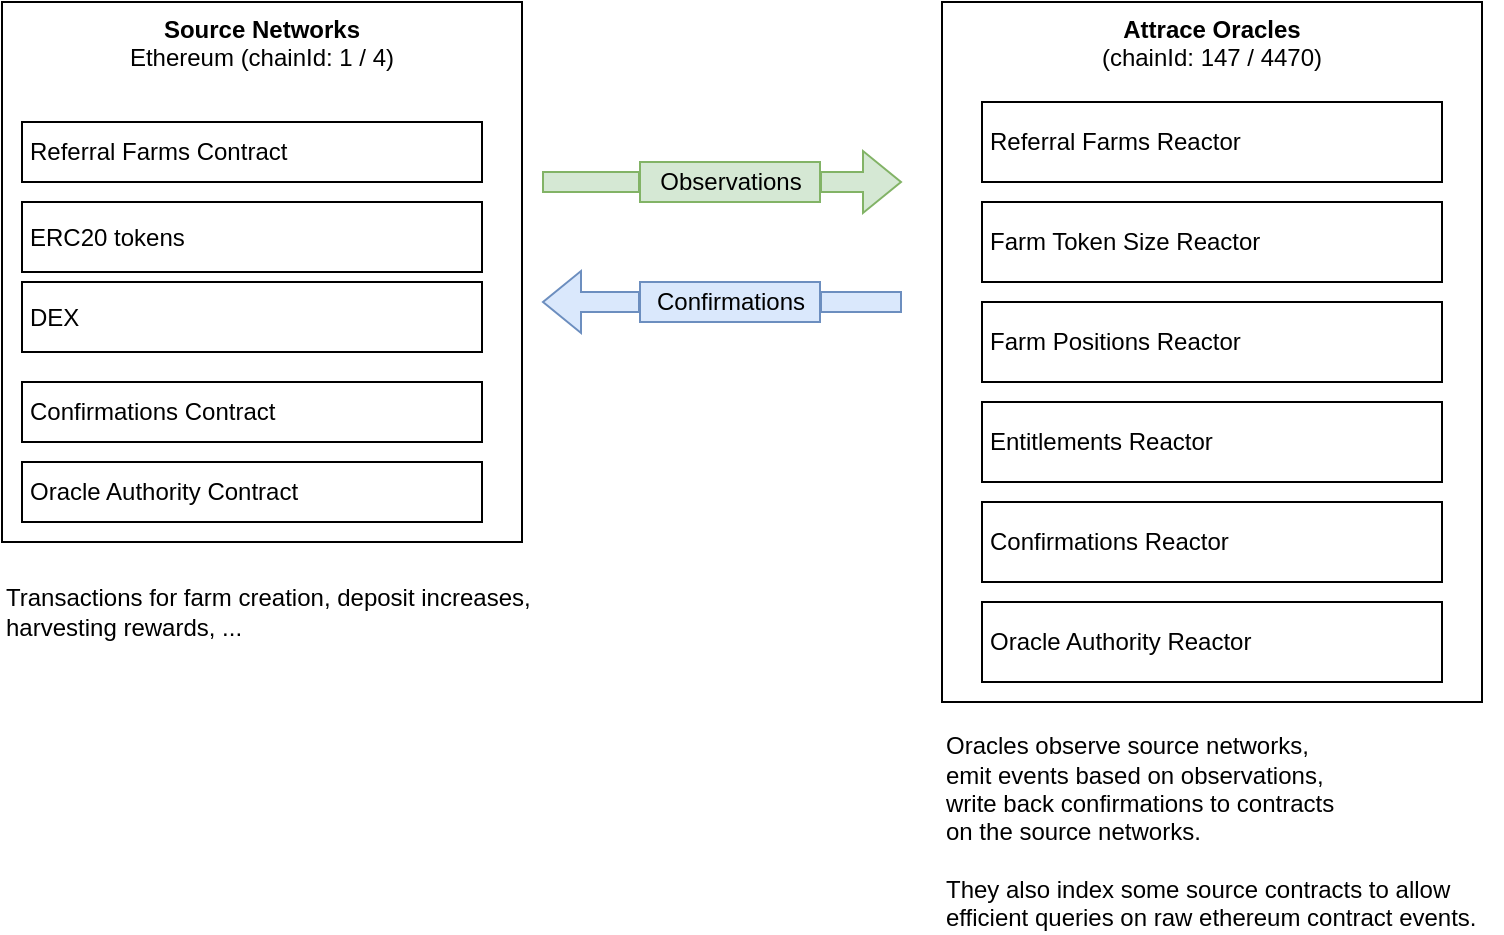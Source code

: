 <mxfile version="19.0.3" type="device"><diagram id="ULmN9h0qDFXqdV1c_-vz" name="Page-1"><mxGraphModel dx="1186" dy="822" grid="1" gridSize="10" guides="1" tooltips="1" connect="1" arrows="1" fold="1" page="1" pageScale="1" pageWidth="827" pageHeight="1169" math="0" shadow="0"><root><mxCell id="0"/><mxCell id="1" parent="0"/><mxCell id="O1G_LPSCYRCFgP_JzIII-1" value="&lt;b&gt;Source Networks&lt;br&gt;&lt;/b&gt;Ethereum (chainId: 1 / 4)" style="rounded=0;whiteSpace=wrap;html=1;verticalAlign=top;align=center;" vertex="1" parent="1"><mxGeometry x="50" y="120" width="260" height="270" as="geometry"/></mxCell><mxCell id="O1G_LPSCYRCFgP_JzIII-2" value="&lt;b&gt;Attrace Oracles&lt;/b&gt;&lt;br&gt;(chainId: 147 / 4470)" style="rounded=0;whiteSpace=wrap;html=1;verticalAlign=top;" vertex="1" parent="1"><mxGeometry x="520" y="120" width="270" height="350" as="geometry"/></mxCell><mxCell id="O1G_LPSCYRCFgP_JzIII-3" value="&lt;span&gt;Referral Farms Contract&lt;br&gt;&lt;/span&gt;" style="rounded=0;whiteSpace=wrap;html=1;align=left;fontStyle=0;spacingLeft=2;" vertex="1" parent="1"><mxGeometry x="60" y="180" width="230" height="30" as="geometry"/></mxCell><mxCell id="O1G_LPSCYRCFgP_JzIII-5" value="Transactions for farm creation, deposit increases, &lt;br&gt;harvesting rewards, ..." style="text;html=1;align=left;verticalAlign=middle;resizable=0;points=[];autosize=1;strokeColor=none;fillColor=none;" vertex="1" parent="1"><mxGeometry x="50" y="410" width="280" height="30" as="geometry"/></mxCell><mxCell id="O1G_LPSCYRCFgP_JzIII-6" value="Oracles observe source networks, &lt;br&gt;emit events based on observations,&lt;br&gt;write back confirmations to contracts&lt;br&gt;on the source networks. &lt;br&gt;&lt;br&gt;They also index some source contracts to allow &lt;br&gt;efficient queries on raw ethereum contract events." style="text;html=1;align=left;verticalAlign=middle;resizable=0;points=[];autosize=1;strokeColor=none;fillColor=none;" vertex="1" parent="1"><mxGeometry x="520" y="485" width="280" height="100" as="geometry"/></mxCell><mxCell id="O1G_LPSCYRCFgP_JzIII-7" value="ERC20 tokens" style="rounded=0;whiteSpace=wrap;html=1;align=left;spacingLeft=2;" vertex="1" parent="1"><mxGeometry x="60" y="220" width="230" height="35" as="geometry"/></mxCell><mxCell id="O1G_LPSCYRCFgP_JzIII-8" value="DEX" style="rounded=0;whiteSpace=wrap;html=1;align=left;spacingLeft=2;" vertex="1" parent="1"><mxGeometry x="60" y="260" width="230" height="35" as="geometry"/></mxCell><mxCell id="O1G_LPSCYRCFgP_JzIII-18" style="edgeStyle=orthogonalEdgeStyle;rounded=0;orthogonalLoop=1;jettySize=auto;html=1;" edge="1" parent="1" source="O1G_LPSCYRCFgP_JzIII-10"><mxGeometry relative="1" as="geometry"><mxPoint x="850" y="320" as="targetPoint"/></mxGeometry></mxCell><mxCell id="O1G_LPSCYRCFgP_JzIII-19" value="Oracles will handle&lt;br&gt;&amp;nbsp;indexing role soon" style="edgeLabel;html=1;align=center;verticalAlign=middle;resizable=0;points=[];" vertex="1" connectable="0" parent="O1G_LPSCYRCFgP_JzIII-18"><mxGeometry x="0.024" y="2" relative="1" as="geometry"><mxPoint as="offset"/></mxGeometry></mxCell><mxCell id="O1G_LPSCYRCFgP_JzIII-11" value="" style="shape=flexArrow;endArrow=classic;html=1;rounded=0;startArrow=none;fillColor=#d5e8d4;strokeColor=#82b366;" edge="1" parent="1" source="O1G_LPSCYRCFgP_JzIII-12"><mxGeometry width="50" height="50" relative="1" as="geometry"><mxPoint x="320" y="210" as="sourcePoint"/><mxPoint x="500" y="210" as="targetPoint"/></mxGeometry></mxCell><mxCell id="O1G_LPSCYRCFgP_JzIII-12" value="Observations" style="text;html=1;align=center;verticalAlign=middle;resizable=0;points=[];autosize=1;strokeColor=#82b366;fillColor=#d5e8d4;" vertex="1" parent="1"><mxGeometry x="369" y="200" width="90" height="20" as="geometry"/></mxCell><mxCell id="O1G_LPSCYRCFgP_JzIII-13" value="" style="shape=flexArrow;endArrow=none;html=1;rounded=0;fillColor=#d5e8d4;strokeColor=#82b366;" edge="1" parent="1" target="O1G_LPSCYRCFgP_JzIII-12"><mxGeometry width="50" height="50" relative="1" as="geometry"><mxPoint x="320" y="210" as="sourcePoint"/><mxPoint x="500" y="210" as="targetPoint"/></mxGeometry></mxCell><mxCell id="O1G_LPSCYRCFgP_JzIII-14" value="" style="shape=flexArrow;endArrow=classic;html=1;rounded=0;startArrow=none;fillColor=#dae8fc;strokeColor=#6c8ebf;" edge="1" parent="1" source="O1G_LPSCYRCFgP_JzIII-15"><mxGeometry width="50" height="50" relative="1" as="geometry"><mxPoint x="500" y="270" as="sourcePoint"/><mxPoint x="320" y="270" as="targetPoint"/></mxGeometry></mxCell><mxCell id="O1G_LPSCYRCFgP_JzIII-15" value="Confirmations" style="text;html=1;align=center;verticalAlign=middle;resizable=0;points=[];autosize=1;strokeColor=#6c8ebf;fillColor=#dae8fc;" vertex="1" parent="1"><mxGeometry x="369" y="260" width="90" height="20" as="geometry"/></mxCell><mxCell id="O1G_LPSCYRCFgP_JzIII-16" value="" style="shape=flexArrow;endArrow=none;html=1;rounded=0;fillColor=#dae8fc;strokeColor=#6c8ebf;" edge="1" parent="1" target="O1G_LPSCYRCFgP_JzIII-15"><mxGeometry width="50" height="50" relative="1" as="geometry"><mxPoint x="500" y="270" as="sourcePoint"/><mxPoint x="320" y="270" as="targetPoint"/></mxGeometry></mxCell><mxCell id="O1G_LPSCYRCFgP_JzIII-20" value="&lt;span&gt;Referral Farms Reactor&lt;/span&gt;" style="rounded=0;whiteSpace=wrap;html=1;align=left;fontStyle=0;spacingLeft=2;" vertex="1" parent="1"><mxGeometry x="540" y="170" width="230" height="40" as="geometry"/></mxCell><mxCell id="O1G_LPSCYRCFgP_JzIII-21" value="&lt;span&gt;Confirmations Contract&lt;br&gt;&lt;/span&gt;" style="rounded=0;whiteSpace=wrap;html=1;align=left;fontStyle=0;spacingLeft=2;" vertex="1" parent="1"><mxGeometry x="60" y="310" width="230" height="30" as="geometry"/></mxCell><mxCell id="O1G_LPSCYRCFgP_JzIII-22" value="&lt;span&gt;Oracle Authority Contract&lt;br&gt;&lt;/span&gt;" style="rounded=0;whiteSpace=wrap;html=1;align=left;fontStyle=0;spacingLeft=2;" vertex="1" parent="1"><mxGeometry x="60" y="350" width="230" height="30" as="geometry"/></mxCell><mxCell id="O1G_LPSCYRCFgP_JzIII-23" value="&lt;span&gt;Farm Token Size Reactor&lt;/span&gt;" style="rounded=0;whiteSpace=wrap;html=1;align=left;fontStyle=0;spacingLeft=2;" vertex="1" parent="1"><mxGeometry x="540" y="220" width="230" height="40" as="geometry"/></mxCell><mxCell id="O1G_LPSCYRCFgP_JzIII-24" value="&lt;span&gt;Farm Positions Reactor&lt;/span&gt;" style="rounded=0;whiteSpace=wrap;html=1;align=left;fontStyle=0;spacingLeft=2;" vertex="1" parent="1"><mxGeometry x="540" y="270" width="230" height="40" as="geometry"/></mxCell><mxCell id="O1G_LPSCYRCFgP_JzIII-25" value="&lt;span&gt;Entitlements Reactor&lt;/span&gt;" style="rounded=0;whiteSpace=wrap;html=1;align=left;fontStyle=0;spacingLeft=2;" vertex="1" parent="1"><mxGeometry x="540" y="320" width="230" height="40" as="geometry"/></mxCell><mxCell id="O1G_LPSCYRCFgP_JzIII-26" value="&lt;span&gt;Confirmations Reactor&lt;/span&gt;" style="rounded=0;whiteSpace=wrap;html=1;align=left;fontStyle=0;spacingLeft=2;" vertex="1" parent="1"><mxGeometry x="540" y="370" width="230" height="40" as="geometry"/></mxCell><mxCell id="O1G_LPSCYRCFgP_JzIII-27" value="&lt;span&gt;Oracle Authority Reactor&lt;/span&gt;" style="rounded=0;whiteSpace=wrap;html=1;align=left;fontStyle=0;spacingLeft=2;" vertex="1" parent="1"><mxGeometry x="540" y="420" width="230" height="40" as="geometry"/></mxCell></root></mxGraphModel></diagram></mxfile>